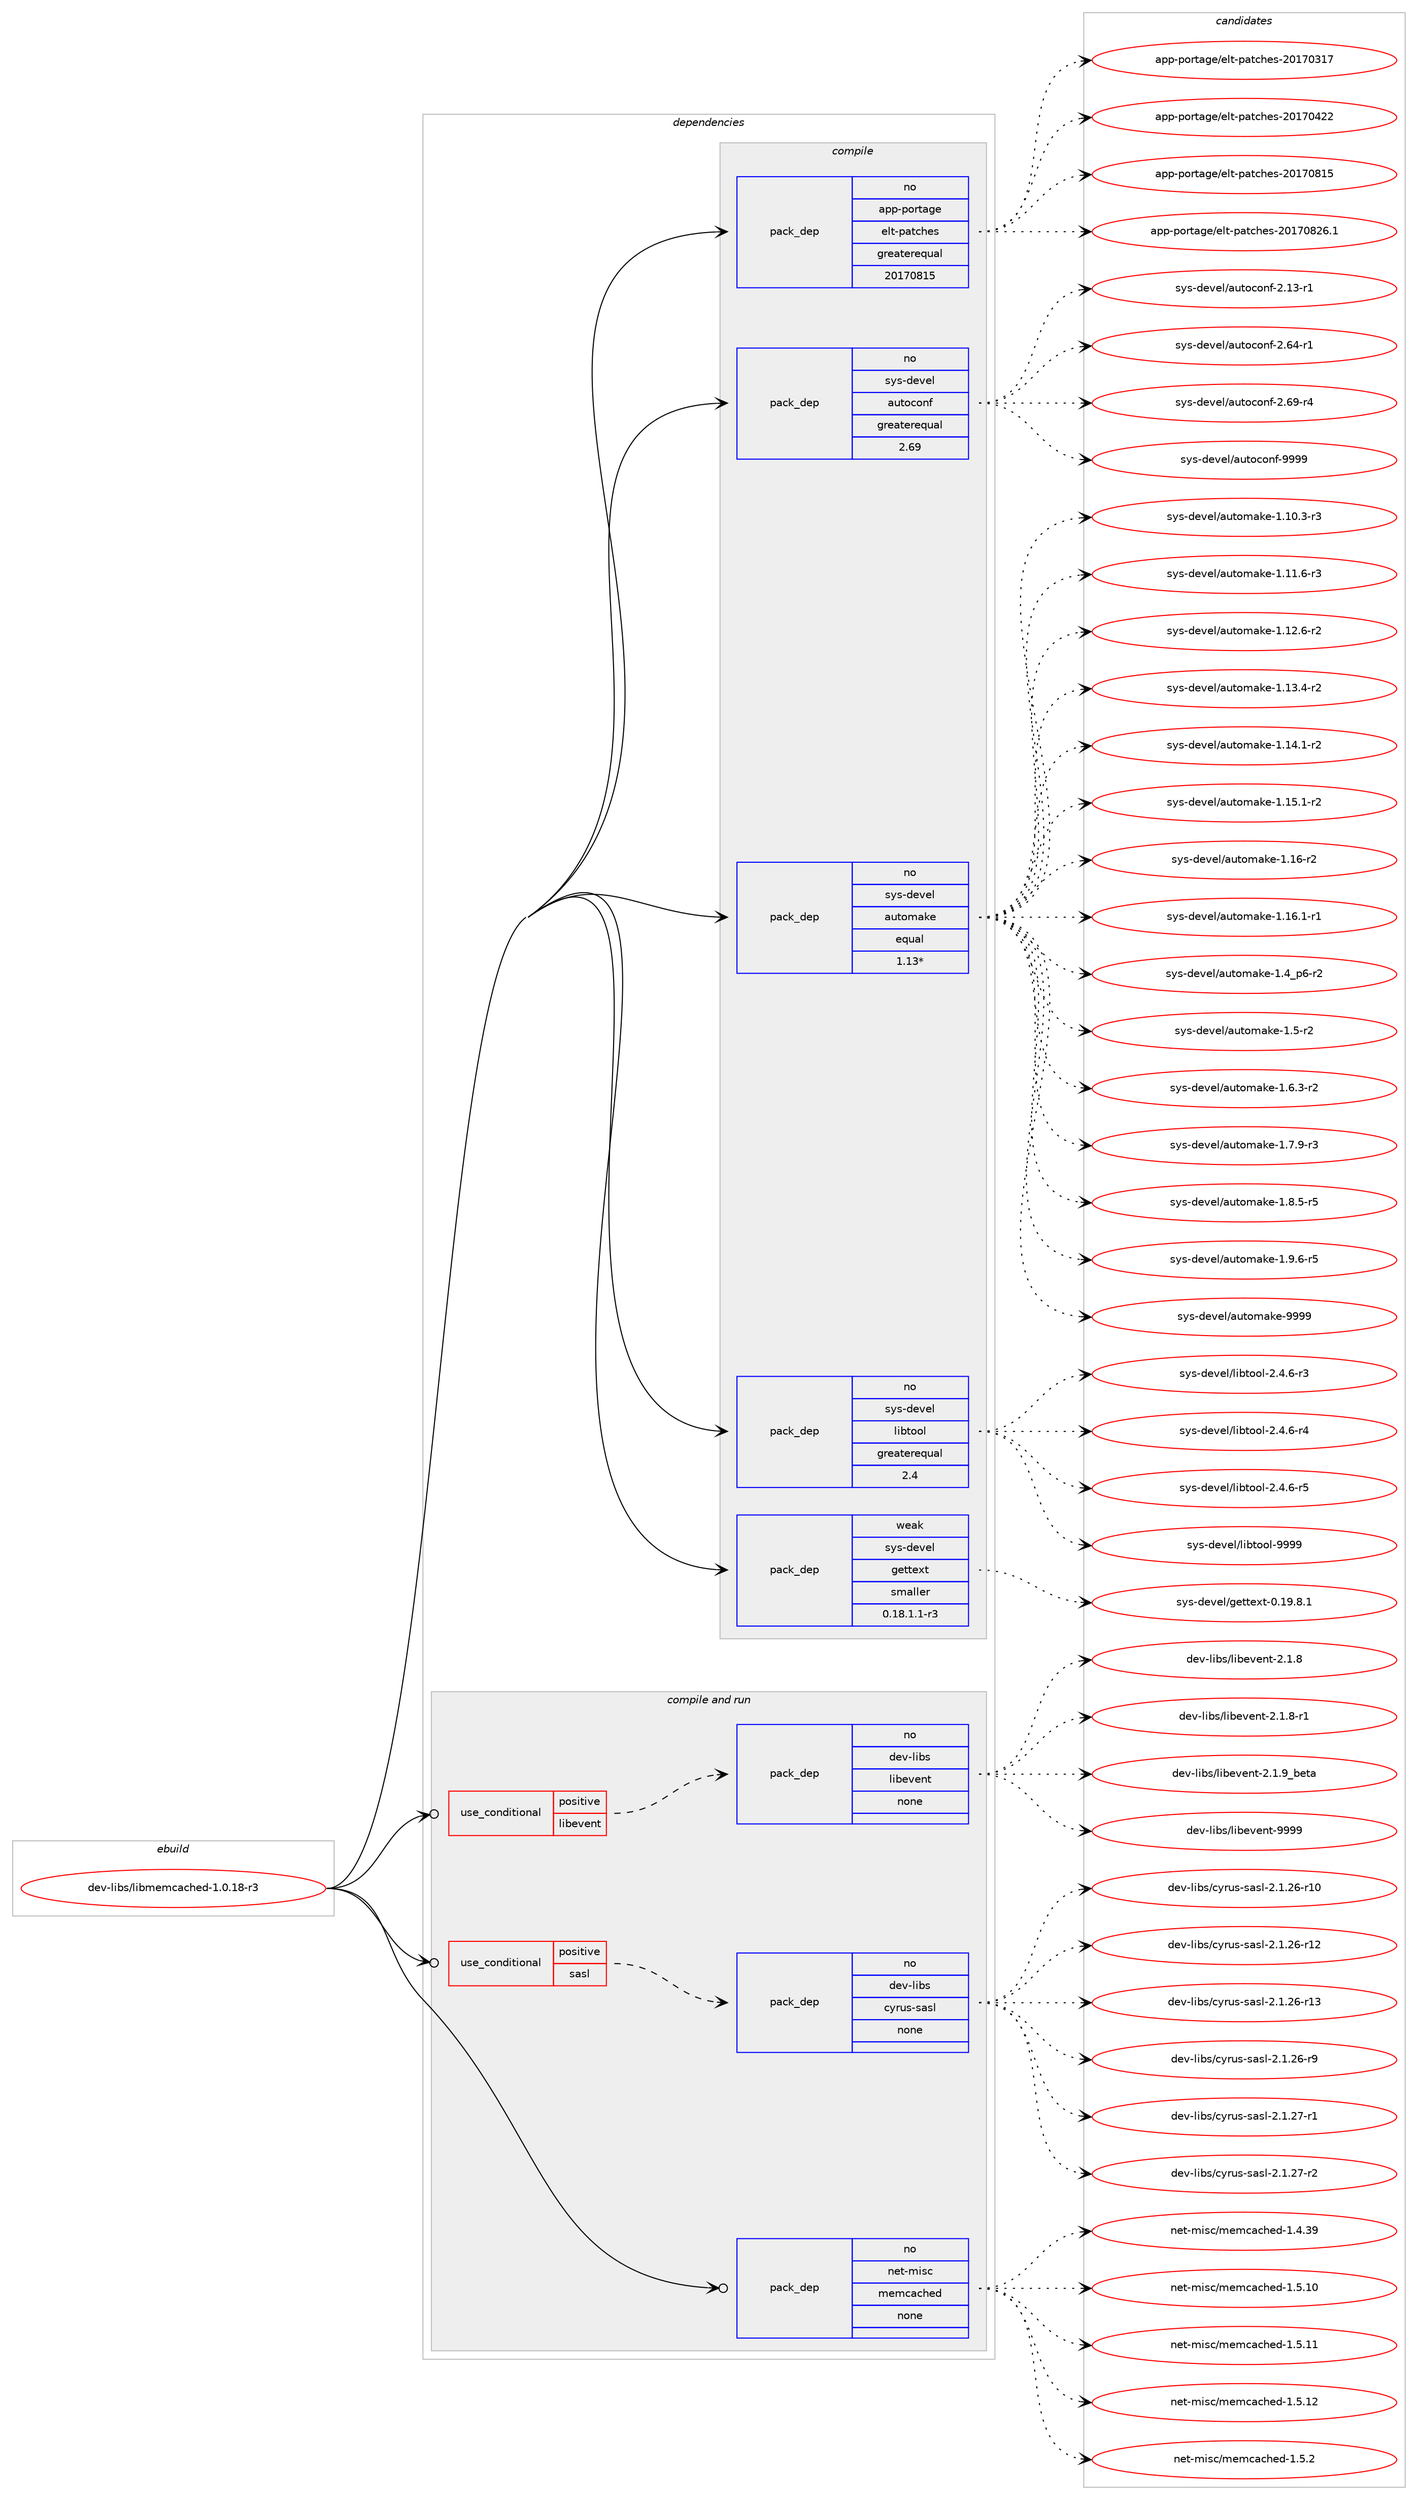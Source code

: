 digraph prolog {

# *************
# Graph options
# *************

newrank=true;
concentrate=true;
compound=true;
graph [rankdir=LR,fontname=Helvetica,fontsize=10,ranksep=1.5];#, ranksep=2.5, nodesep=0.2];
edge  [arrowhead=vee];
node  [fontname=Helvetica,fontsize=10];

# **********
# The ebuild
# **********

subgraph cluster_leftcol {
color=gray;
rank=same;
label=<<i>ebuild</i>>;
id [label="dev-libs/libmemcached-1.0.18-r3", color=red, width=4, href="../dev-libs/libmemcached-1.0.18-r3.svg"];
}

# ****************
# The dependencies
# ****************

subgraph cluster_midcol {
color=gray;
label=<<i>dependencies</i>>;
subgraph cluster_compile {
fillcolor="#eeeeee";
style=filled;
label=<<i>compile</i>>;
subgraph pack979764 {
dependency1368770 [label=<<TABLE BORDER="0" CELLBORDER="1" CELLSPACING="0" CELLPADDING="4" WIDTH="220"><TR><TD ROWSPAN="6" CELLPADDING="30">pack_dep</TD></TR><TR><TD WIDTH="110">no</TD></TR><TR><TD>app-portage</TD></TR><TR><TD>elt-patches</TD></TR><TR><TD>greaterequal</TD></TR><TR><TD>20170815</TD></TR></TABLE>>, shape=none, color=blue];
}
id:e -> dependency1368770:w [weight=20,style="solid",arrowhead="vee"];
subgraph pack979765 {
dependency1368771 [label=<<TABLE BORDER="0" CELLBORDER="1" CELLSPACING="0" CELLPADDING="4" WIDTH="220"><TR><TD ROWSPAN="6" CELLPADDING="30">pack_dep</TD></TR><TR><TD WIDTH="110">no</TD></TR><TR><TD>sys-devel</TD></TR><TR><TD>autoconf</TD></TR><TR><TD>greaterequal</TD></TR><TR><TD>2.69</TD></TR></TABLE>>, shape=none, color=blue];
}
id:e -> dependency1368771:w [weight=20,style="solid",arrowhead="vee"];
subgraph pack979766 {
dependency1368772 [label=<<TABLE BORDER="0" CELLBORDER="1" CELLSPACING="0" CELLPADDING="4" WIDTH="220"><TR><TD ROWSPAN="6" CELLPADDING="30">pack_dep</TD></TR><TR><TD WIDTH="110">no</TD></TR><TR><TD>sys-devel</TD></TR><TR><TD>automake</TD></TR><TR><TD>equal</TD></TR><TR><TD>1.13*</TD></TR></TABLE>>, shape=none, color=blue];
}
id:e -> dependency1368772:w [weight=20,style="solid",arrowhead="vee"];
subgraph pack979767 {
dependency1368773 [label=<<TABLE BORDER="0" CELLBORDER="1" CELLSPACING="0" CELLPADDING="4" WIDTH="220"><TR><TD ROWSPAN="6" CELLPADDING="30">pack_dep</TD></TR><TR><TD WIDTH="110">no</TD></TR><TR><TD>sys-devel</TD></TR><TR><TD>libtool</TD></TR><TR><TD>greaterequal</TD></TR><TR><TD>2.4</TD></TR></TABLE>>, shape=none, color=blue];
}
id:e -> dependency1368773:w [weight=20,style="solid",arrowhead="vee"];
subgraph pack979768 {
dependency1368774 [label=<<TABLE BORDER="0" CELLBORDER="1" CELLSPACING="0" CELLPADDING="4" WIDTH="220"><TR><TD ROWSPAN="6" CELLPADDING="30">pack_dep</TD></TR><TR><TD WIDTH="110">weak</TD></TR><TR><TD>sys-devel</TD></TR><TR><TD>gettext</TD></TR><TR><TD>smaller</TD></TR><TR><TD>0.18.1.1-r3</TD></TR></TABLE>>, shape=none, color=blue];
}
id:e -> dependency1368774:w [weight=20,style="solid",arrowhead="vee"];
}
subgraph cluster_compileandrun {
fillcolor="#eeeeee";
style=filled;
label=<<i>compile and run</i>>;
subgraph cond366153 {
dependency1368775 [label=<<TABLE BORDER="0" CELLBORDER="1" CELLSPACING="0" CELLPADDING="4"><TR><TD ROWSPAN="3" CELLPADDING="10">use_conditional</TD></TR><TR><TD>positive</TD></TR><TR><TD>libevent</TD></TR></TABLE>>, shape=none, color=red];
subgraph pack979769 {
dependency1368776 [label=<<TABLE BORDER="0" CELLBORDER="1" CELLSPACING="0" CELLPADDING="4" WIDTH="220"><TR><TD ROWSPAN="6" CELLPADDING="30">pack_dep</TD></TR><TR><TD WIDTH="110">no</TD></TR><TR><TD>dev-libs</TD></TR><TR><TD>libevent</TD></TR><TR><TD>none</TD></TR><TR><TD></TD></TR></TABLE>>, shape=none, color=blue];
}
dependency1368775:e -> dependency1368776:w [weight=20,style="dashed",arrowhead="vee"];
}
id:e -> dependency1368775:w [weight=20,style="solid",arrowhead="odotvee"];
subgraph cond366154 {
dependency1368777 [label=<<TABLE BORDER="0" CELLBORDER="1" CELLSPACING="0" CELLPADDING="4"><TR><TD ROWSPAN="3" CELLPADDING="10">use_conditional</TD></TR><TR><TD>positive</TD></TR><TR><TD>sasl</TD></TR></TABLE>>, shape=none, color=red];
subgraph pack979770 {
dependency1368778 [label=<<TABLE BORDER="0" CELLBORDER="1" CELLSPACING="0" CELLPADDING="4" WIDTH="220"><TR><TD ROWSPAN="6" CELLPADDING="30">pack_dep</TD></TR><TR><TD WIDTH="110">no</TD></TR><TR><TD>dev-libs</TD></TR><TR><TD>cyrus-sasl</TD></TR><TR><TD>none</TD></TR><TR><TD></TD></TR></TABLE>>, shape=none, color=blue];
}
dependency1368777:e -> dependency1368778:w [weight=20,style="dashed",arrowhead="vee"];
}
id:e -> dependency1368777:w [weight=20,style="solid",arrowhead="odotvee"];
subgraph pack979771 {
dependency1368779 [label=<<TABLE BORDER="0" CELLBORDER="1" CELLSPACING="0" CELLPADDING="4" WIDTH="220"><TR><TD ROWSPAN="6" CELLPADDING="30">pack_dep</TD></TR><TR><TD WIDTH="110">no</TD></TR><TR><TD>net-misc</TD></TR><TR><TD>memcached</TD></TR><TR><TD>none</TD></TR><TR><TD></TD></TR></TABLE>>, shape=none, color=blue];
}
id:e -> dependency1368779:w [weight=20,style="solid",arrowhead="odotvee"];
}
subgraph cluster_run {
fillcolor="#eeeeee";
style=filled;
label=<<i>run</i>>;
}
}

# **************
# The candidates
# **************

subgraph cluster_choices {
rank=same;
color=gray;
label=<<i>candidates</i>>;

subgraph choice979764 {
color=black;
nodesep=1;
choice97112112451121111141169710310147101108116451129711699104101115455048495548514955 [label="app-portage/elt-patches-20170317", color=red, width=4,href="../app-portage/elt-patches-20170317.svg"];
choice97112112451121111141169710310147101108116451129711699104101115455048495548525050 [label="app-portage/elt-patches-20170422", color=red, width=4,href="../app-portage/elt-patches-20170422.svg"];
choice97112112451121111141169710310147101108116451129711699104101115455048495548564953 [label="app-portage/elt-patches-20170815", color=red, width=4,href="../app-portage/elt-patches-20170815.svg"];
choice971121124511211111411697103101471011081164511297116991041011154550484955485650544649 [label="app-portage/elt-patches-20170826.1", color=red, width=4,href="../app-portage/elt-patches-20170826.1.svg"];
dependency1368770:e -> choice97112112451121111141169710310147101108116451129711699104101115455048495548514955:w [style=dotted,weight="100"];
dependency1368770:e -> choice97112112451121111141169710310147101108116451129711699104101115455048495548525050:w [style=dotted,weight="100"];
dependency1368770:e -> choice97112112451121111141169710310147101108116451129711699104101115455048495548564953:w [style=dotted,weight="100"];
dependency1368770:e -> choice971121124511211111411697103101471011081164511297116991041011154550484955485650544649:w [style=dotted,weight="100"];
}
subgraph choice979765 {
color=black;
nodesep=1;
choice1151211154510010111810110847971171161119911111010245504649514511449 [label="sys-devel/autoconf-2.13-r1", color=red, width=4,href="../sys-devel/autoconf-2.13-r1.svg"];
choice1151211154510010111810110847971171161119911111010245504654524511449 [label="sys-devel/autoconf-2.64-r1", color=red, width=4,href="../sys-devel/autoconf-2.64-r1.svg"];
choice1151211154510010111810110847971171161119911111010245504654574511452 [label="sys-devel/autoconf-2.69-r4", color=red, width=4,href="../sys-devel/autoconf-2.69-r4.svg"];
choice115121115451001011181011084797117116111991111101024557575757 [label="sys-devel/autoconf-9999", color=red, width=4,href="../sys-devel/autoconf-9999.svg"];
dependency1368771:e -> choice1151211154510010111810110847971171161119911111010245504649514511449:w [style=dotted,weight="100"];
dependency1368771:e -> choice1151211154510010111810110847971171161119911111010245504654524511449:w [style=dotted,weight="100"];
dependency1368771:e -> choice1151211154510010111810110847971171161119911111010245504654574511452:w [style=dotted,weight="100"];
dependency1368771:e -> choice115121115451001011181011084797117116111991111101024557575757:w [style=dotted,weight="100"];
}
subgraph choice979766 {
color=black;
nodesep=1;
choice11512111545100101118101108479711711611110997107101454946494846514511451 [label="sys-devel/automake-1.10.3-r3", color=red, width=4,href="../sys-devel/automake-1.10.3-r3.svg"];
choice11512111545100101118101108479711711611110997107101454946494946544511451 [label="sys-devel/automake-1.11.6-r3", color=red, width=4,href="../sys-devel/automake-1.11.6-r3.svg"];
choice11512111545100101118101108479711711611110997107101454946495046544511450 [label="sys-devel/automake-1.12.6-r2", color=red, width=4,href="../sys-devel/automake-1.12.6-r2.svg"];
choice11512111545100101118101108479711711611110997107101454946495146524511450 [label="sys-devel/automake-1.13.4-r2", color=red, width=4,href="../sys-devel/automake-1.13.4-r2.svg"];
choice11512111545100101118101108479711711611110997107101454946495246494511450 [label="sys-devel/automake-1.14.1-r2", color=red, width=4,href="../sys-devel/automake-1.14.1-r2.svg"];
choice11512111545100101118101108479711711611110997107101454946495346494511450 [label="sys-devel/automake-1.15.1-r2", color=red, width=4,href="../sys-devel/automake-1.15.1-r2.svg"];
choice1151211154510010111810110847971171161111099710710145494649544511450 [label="sys-devel/automake-1.16-r2", color=red, width=4,href="../sys-devel/automake-1.16-r2.svg"];
choice11512111545100101118101108479711711611110997107101454946495446494511449 [label="sys-devel/automake-1.16.1-r1", color=red, width=4,href="../sys-devel/automake-1.16.1-r1.svg"];
choice115121115451001011181011084797117116111109971071014549465295112544511450 [label="sys-devel/automake-1.4_p6-r2", color=red, width=4,href="../sys-devel/automake-1.4_p6-r2.svg"];
choice11512111545100101118101108479711711611110997107101454946534511450 [label="sys-devel/automake-1.5-r2", color=red, width=4,href="../sys-devel/automake-1.5-r2.svg"];
choice115121115451001011181011084797117116111109971071014549465446514511450 [label="sys-devel/automake-1.6.3-r2", color=red, width=4,href="../sys-devel/automake-1.6.3-r2.svg"];
choice115121115451001011181011084797117116111109971071014549465546574511451 [label="sys-devel/automake-1.7.9-r3", color=red, width=4,href="../sys-devel/automake-1.7.9-r3.svg"];
choice115121115451001011181011084797117116111109971071014549465646534511453 [label="sys-devel/automake-1.8.5-r5", color=red, width=4,href="../sys-devel/automake-1.8.5-r5.svg"];
choice115121115451001011181011084797117116111109971071014549465746544511453 [label="sys-devel/automake-1.9.6-r5", color=red, width=4,href="../sys-devel/automake-1.9.6-r5.svg"];
choice115121115451001011181011084797117116111109971071014557575757 [label="sys-devel/automake-9999", color=red, width=4,href="../sys-devel/automake-9999.svg"];
dependency1368772:e -> choice11512111545100101118101108479711711611110997107101454946494846514511451:w [style=dotted,weight="100"];
dependency1368772:e -> choice11512111545100101118101108479711711611110997107101454946494946544511451:w [style=dotted,weight="100"];
dependency1368772:e -> choice11512111545100101118101108479711711611110997107101454946495046544511450:w [style=dotted,weight="100"];
dependency1368772:e -> choice11512111545100101118101108479711711611110997107101454946495146524511450:w [style=dotted,weight="100"];
dependency1368772:e -> choice11512111545100101118101108479711711611110997107101454946495246494511450:w [style=dotted,weight="100"];
dependency1368772:e -> choice11512111545100101118101108479711711611110997107101454946495346494511450:w [style=dotted,weight="100"];
dependency1368772:e -> choice1151211154510010111810110847971171161111099710710145494649544511450:w [style=dotted,weight="100"];
dependency1368772:e -> choice11512111545100101118101108479711711611110997107101454946495446494511449:w [style=dotted,weight="100"];
dependency1368772:e -> choice115121115451001011181011084797117116111109971071014549465295112544511450:w [style=dotted,weight="100"];
dependency1368772:e -> choice11512111545100101118101108479711711611110997107101454946534511450:w [style=dotted,weight="100"];
dependency1368772:e -> choice115121115451001011181011084797117116111109971071014549465446514511450:w [style=dotted,weight="100"];
dependency1368772:e -> choice115121115451001011181011084797117116111109971071014549465546574511451:w [style=dotted,weight="100"];
dependency1368772:e -> choice115121115451001011181011084797117116111109971071014549465646534511453:w [style=dotted,weight="100"];
dependency1368772:e -> choice115121115451001011181011084797117116111109971071014549465746544511453:w [style=dotted,weight="100"];
dependency1368772:e -> choice115121115451001011181011084797117116111109971071014557575757:w [style=dotted,weight="100"];
}
subgraph choice979767 {
color=black;
nodesep=1;
choice1151211154510010111810110847108105981161111111084550465246544511451 [label="sys-devel/libtool-2.4.6-r3", color=red, width=4,href="../sys-devel/libtool-2.4.6-r3.svg"];
choice1151211154510010111810110847108105981161111111084550465246544511452 [label="sys-devel/libtool-2.4.6-r4", color=red, width=4,href="../sys-devel/libtool-2.4.6-r4.svg"];
choice1151211154510010111810110847108105981161111111084550465246544511453 [label="sys-devel/libtool-2.4.6-r5", color=red, width=4,href="../sys-devel/libtool-2.4.6-r5.svg"];
choice1151211154510010111810110847108105981161111111084557575757 [label="sys-devel/libtool-9999", color=red, width=4,href="../sys-devel/libtool-9999.svg"];
dependency1368773:e -> choice1151211154510010111810110847108105981161111111084550465246544511451:w [style=dotted,weight="100"];
dependency1368773:e -> choice1151211154510010111810110847108105981161111111084550465246544511452:w [style=dotted,weight="100"];
dependency1368773:e -> choice1151211154510010111810110847108105981161111111084550465246544511453:w [style=dotted,weight="100"];
dependency1368773:e -> choice1151211154510010111810110847108105981161111111084557575757:w [style=dotted,weight="100"];
}
subgraph choice979768 {
color=black;
nodesep=1;
choice1151211154510010111810110847103101116116101120116454846495746564649 [label="sys-devel/gettext-0.19.8.1", color=red, width=4,href="../sys-devel/gettext-0.19.8.1.svg"];
dependency1368774:e -> choice1151211154510010111810110847103101116116101120116454846495746564649:w [style=dotted,weight="100"];
}
subgraph choice979769 {
color=black;
nodesep=1;
choice10010111845108105981154710810598101118101110116455046494656 [label="dev-libs/libevent-2.1.8", color=red, width=4,href="../dev-libs/libevent-2.1.8.svg"];
choice100101118451081059811547108105981011181011101164550464946564511449 [label="dev-libs/libevent-2.1.8-r1", color=red, width=4,href="../dev-libs/libevent-2.1.8-r1.svg"];
choice10010111845108105981154710810598101118101110116455046494657959810111697 [label="dev-libs/libevent-2.1.9_beta", color=red, width=4,href="../dev-libs/libevent-2.1.9_beta.svg"];
choice100101118451081059811547108105981011181011101164557575757 [label="dev-libs/libevent-9999", color=red, width=4,href="../dev-libs/libevent-9999.svg"];
dependency1368776:e -> choice10010111845108105981154710810598101118101110116455046494656:w [style=dotted,weight="100"];
dependency1368776:e -> choice100101118451081059811547108105981011181011101164550464946564511449:w [style=dotted,weight="100"];
dependency1368776:e -> choice10010111845108105981154710810598101118101110116455046494657959810111697:w [style=dotted,weight="100"];
dependency1368776:e -> choice100101118451081059811547108105981011181011101164557575757:w [style=dotted,weight="100"];
}
subgraph choice979770 {
color=black;
nodesep=1;
choice10010111845108105981154799121114117115451159711510845504649465054451144948 [label="dev-libs/cyrus-sasl-2.1.26-r10", color=red, width=4,href="../dev-libs/cyrus-sasl-2.1.26-r10.svg"];
choice10010111845108105981154799121114117115451159711510845504649465054451144950 [label="dev-libs/cyrus-sasl-2.1.26-r12", color=red, width=4,href="../dev-libs/cyrus-sasl-2.1.26-r12.svg"];
choice10010111845108105981154799121114117115451159711510845504649465054451144951 [label="dev-libs/cyrus-sasl-2.1.26-r13", color=red, width=4,href="../dev-libs/cyrus-sasl-2.1.26-r13.svg"];
choice100101118451081059811547991211141171154511597115108455046494650544511457 [label="dev-libs/cyrus-sasl-2.1.26-r9", color=red, width=4,href="../dev-libs/cyrus-sasl-2.1.26-r9.svg"];
choice100101118451081059811547991211141171154511597115108455046494650554511449 [label="dev-libs/cyrus-sasl-2.1.27-r1", color=red, width=4,href="../dev-libs/cyrus-sasl-2.1.27-r1.svg"];
choice100101118451081059811547991211141171154511597115108455046494650554511450 [label="dev-libs/cyrus-sasl-2.1.27-r2", color=red, width=4,href="../dev-libs/cyrus-sasl-2.1.27-r2.svg"];
dependency1368778:e -> choice10010111845108105981154799121114117115451159711510845504649465054451144948:w [style=dotted,weight="100"];
dependency1368778:e -> choice10010111845108105981154799121114117115451159711510845504649465054451144950:w [style=dotted,weight="100"];
dependency1368778:e -> choice10010111845108105981154799121114117115451159711510845504649465054451144951:w [style=dotted,weight="100"];
dependency1368778:e -> choice100101118451081059811547991211141171154511597115108455046494650544511457:w [style=dotted,weight="100"];
dependency1368778:e -> choice100101118451081059811547991211141171154511597115108455046494650554511449:w [style=dotted,weight="100"];
dependency1368778:e -> choice100101118451081059811547991211141171154511597115108455046494650554511450:w [style=dotted,weight="100"];
}
subgraph choice979771 {
color=black;
nodesep=1;
choice11010111645109105115994710910110999979910410110045494652465157 [label="net-misc/memcached-1.4.39", color=red, width=4,href="../net-misc/memcached-1.4.39.svg"];
choice11010111645109105115994710910110999979910410110045494653464948 [label="net-misc/memcached-1.5.10", color=red, width=4,href="../net-misc/memcached-1.5.10.svg"];
choice11010111645109105115994710910110999979910410110045494653464949 [label="net-misc/memcached-1.5.11", color=red, width=4,href="../net-misc/memcached-1.5.11.svg"];
choice11010111645109105115994710910110999979910410110045494653464950 [label="net-misc/memcached-1.5.12", color=red, width=4,href="../net-misc/memcached-1.5.12.svg"];
choice110101116451091051159947109101109999799104101100454946534650 [label="net-misc/memcached-1.5.2", color=red, width=4,href="../net-misc/memcached-1.5.2.svg"];
dependency1368779:e -> choice11010111645109105115994710910110999979910410110045494652465157:w [style=dotted,weight="100"];
dependency1368779:e -> choice11010111645109105115994710910110999979910410110045494653464948:w [style=dotted,weight="100"];
dependency1368779:e -> choice11010111645109105115994710910110999979910410110045494653464949:w [style=dotted,weight="100"];
dependency1368779:e -> choice11010111645109105115994710910110999979910410110045494653464950:w [style=dotted,weight="100"];
dependency1368779:e -> choice110101116451091051159947109101109999799104101100454946534650:w [style=dotted,weight="100"];
}
}

}
